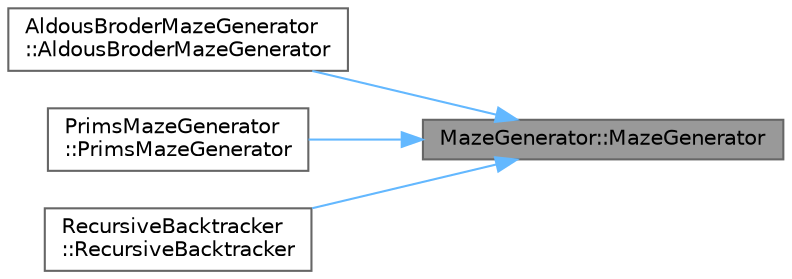 digraph "MazeGenerator::MazeGenerator"
{
 // LATEX_PDF_SIZE
  bgcolor="transparent";
  edge [fontname=Helvetica,fontsize=10,labelfontname=Helvetica,labelfontsize=10];
  node [fontname=Helvetica,fontsize=10,shape=box,height=0.2,width=0.4];
  rankdir="RL";
  Node1 [id="Node000001",label="MazeGenerator::MazeGenerator",height=0.2,width=0.4,color="gray40", fillcolor="grey60", style="filled", fontcolor="black",tooltip=" "];
  Node1 -> Node2 [id="edge1_Node000001_Node000002",dir="back",color="steelblue1",style="solid",tooltip=" "];
  Node2 [id="Node000002",label="AldousBroderMazeGenerator\l::AldousBroderMazeGenerator",height=0.2,width=0.4,color="grey40", fillcolor="white", style="filled",URL="$class_aldous_broder_maze_generator.html#adf578f11ed9b6e31ef96a2afa8c36bd0",tooltip=" "];
  Node1 -> Node3 [id="edge2_Node000001_Node000003",dir="back",color="steelblue1",style="solid",tooltip=" "];
  Node3 [id="Node000003",label="PrimsMazeGenerator\l::PrimsMazeGenerator",height=0.2,width=0.4,color="grey40", fillcolor="white", style="filled",URL="$class_prims_maze_generator.html#a9327ea717038212a5505748577a80702",tooltip=" "];
  Node1 -> Node4 [id="edge3_Node000001_Node000004",dir="back",color="steelblue1",style="solid",tooltip=" "];
  Node4 [id="Node000004",label="RecursiveBacktracker\l::RecursiveBacktracker",height=0.2,width=0.4,color="grey40", fillcolor="white", style="filled",URL="$class_recursive_backtracker.html#a2d53774ca383f0c28f11d3c6794442d5",tooltip=" "];
}
